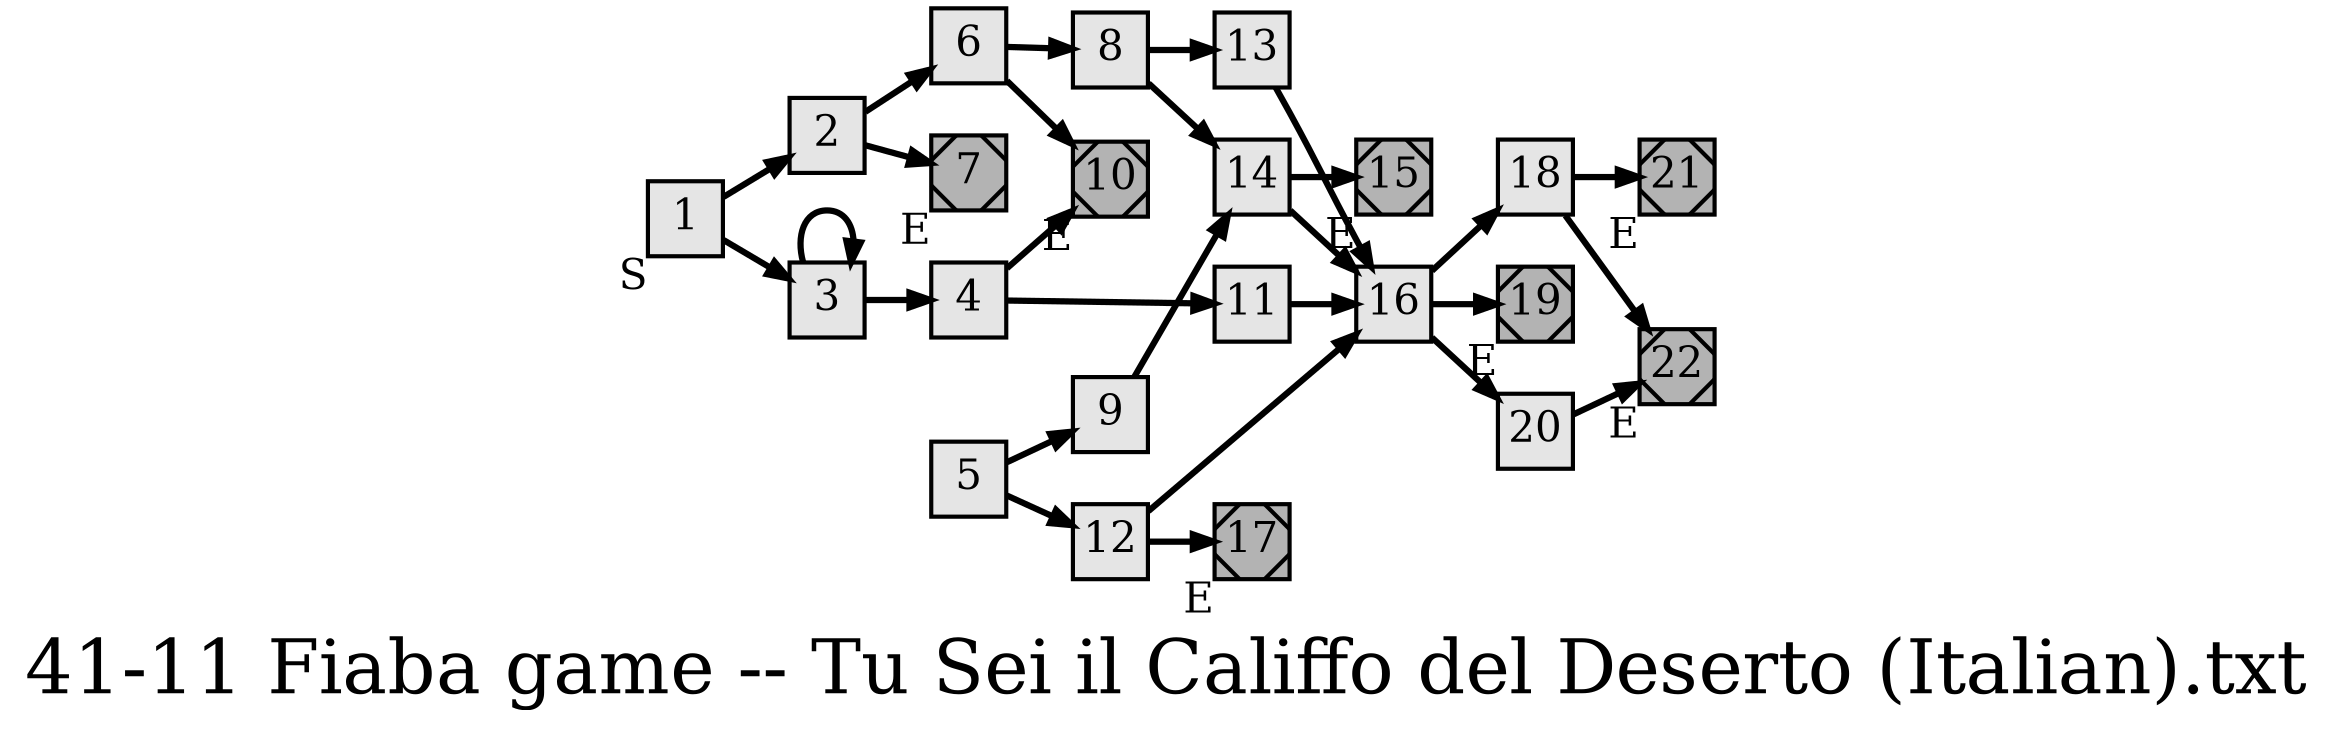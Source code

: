 digraph g{
  graph [ label="41-11 Fiaba game -- Tu Sei il Califfo del Deserto (Italian).txt" rankdir=LR, ordering=out, fontsize=36, nodesep="0.35", ranksep="0.45"];
  node  [shape=rect, penwidth=2, fontsize=20, style=filled, fillcolor=grey90, margin="0,0", labelfloat=true, regular=true, fixedsize=true];
  edge  [labelfloat=true, penwidth=3, fontsize=12];
  1	[ xlabel="S" ];
  1 -> 2;
  1 -> 3;
  2 -> 6;
  2 -> 7;
  3 -> 4;
  3 -> 3;
  4 -> 10;
  4 -> 11;
  5 -> 9;
  5 -> 12;
  6 -> 8;
  6 -> 10;
  7	[ xlabel="E", shape=Msquare, fontsize=20, fillcolor=grey70 ];
  8 -> 13;
  8 -> 14;
  9 -> 14;
  10	[ xlabel="E", shape=Msquare, fontsize=20, fillcolor=grey70 ];
  11 -> 16;
  12 -> 16;
  12 -> 17;
  13 -> 16;
  14 -> 15;
  14 -> 16;
  15	[ xlabel="E", shape=Msquare, fontsize=20, fillcolor=grey70 ];
  16 -> 18;
  16 -> 19;
  16 -> 20;
  17	[ xlabel="E", shape=Msquare, fontsize=20, fillcolor=grey70 ];
  18 -> 21;
  18 -> 22;
  19	[ xlabel="E", shape=Msquare, fontsize=20, fillcolor=grey70 ];
  20 -> 22;
  21	[ xlabel="E", shape=Msquare, fontsize=20, fillcolor=grey70 ];
  22	[ xlabel="E", shape=Msquare, fontsize=20, fillcolor=grey70 ];
}

